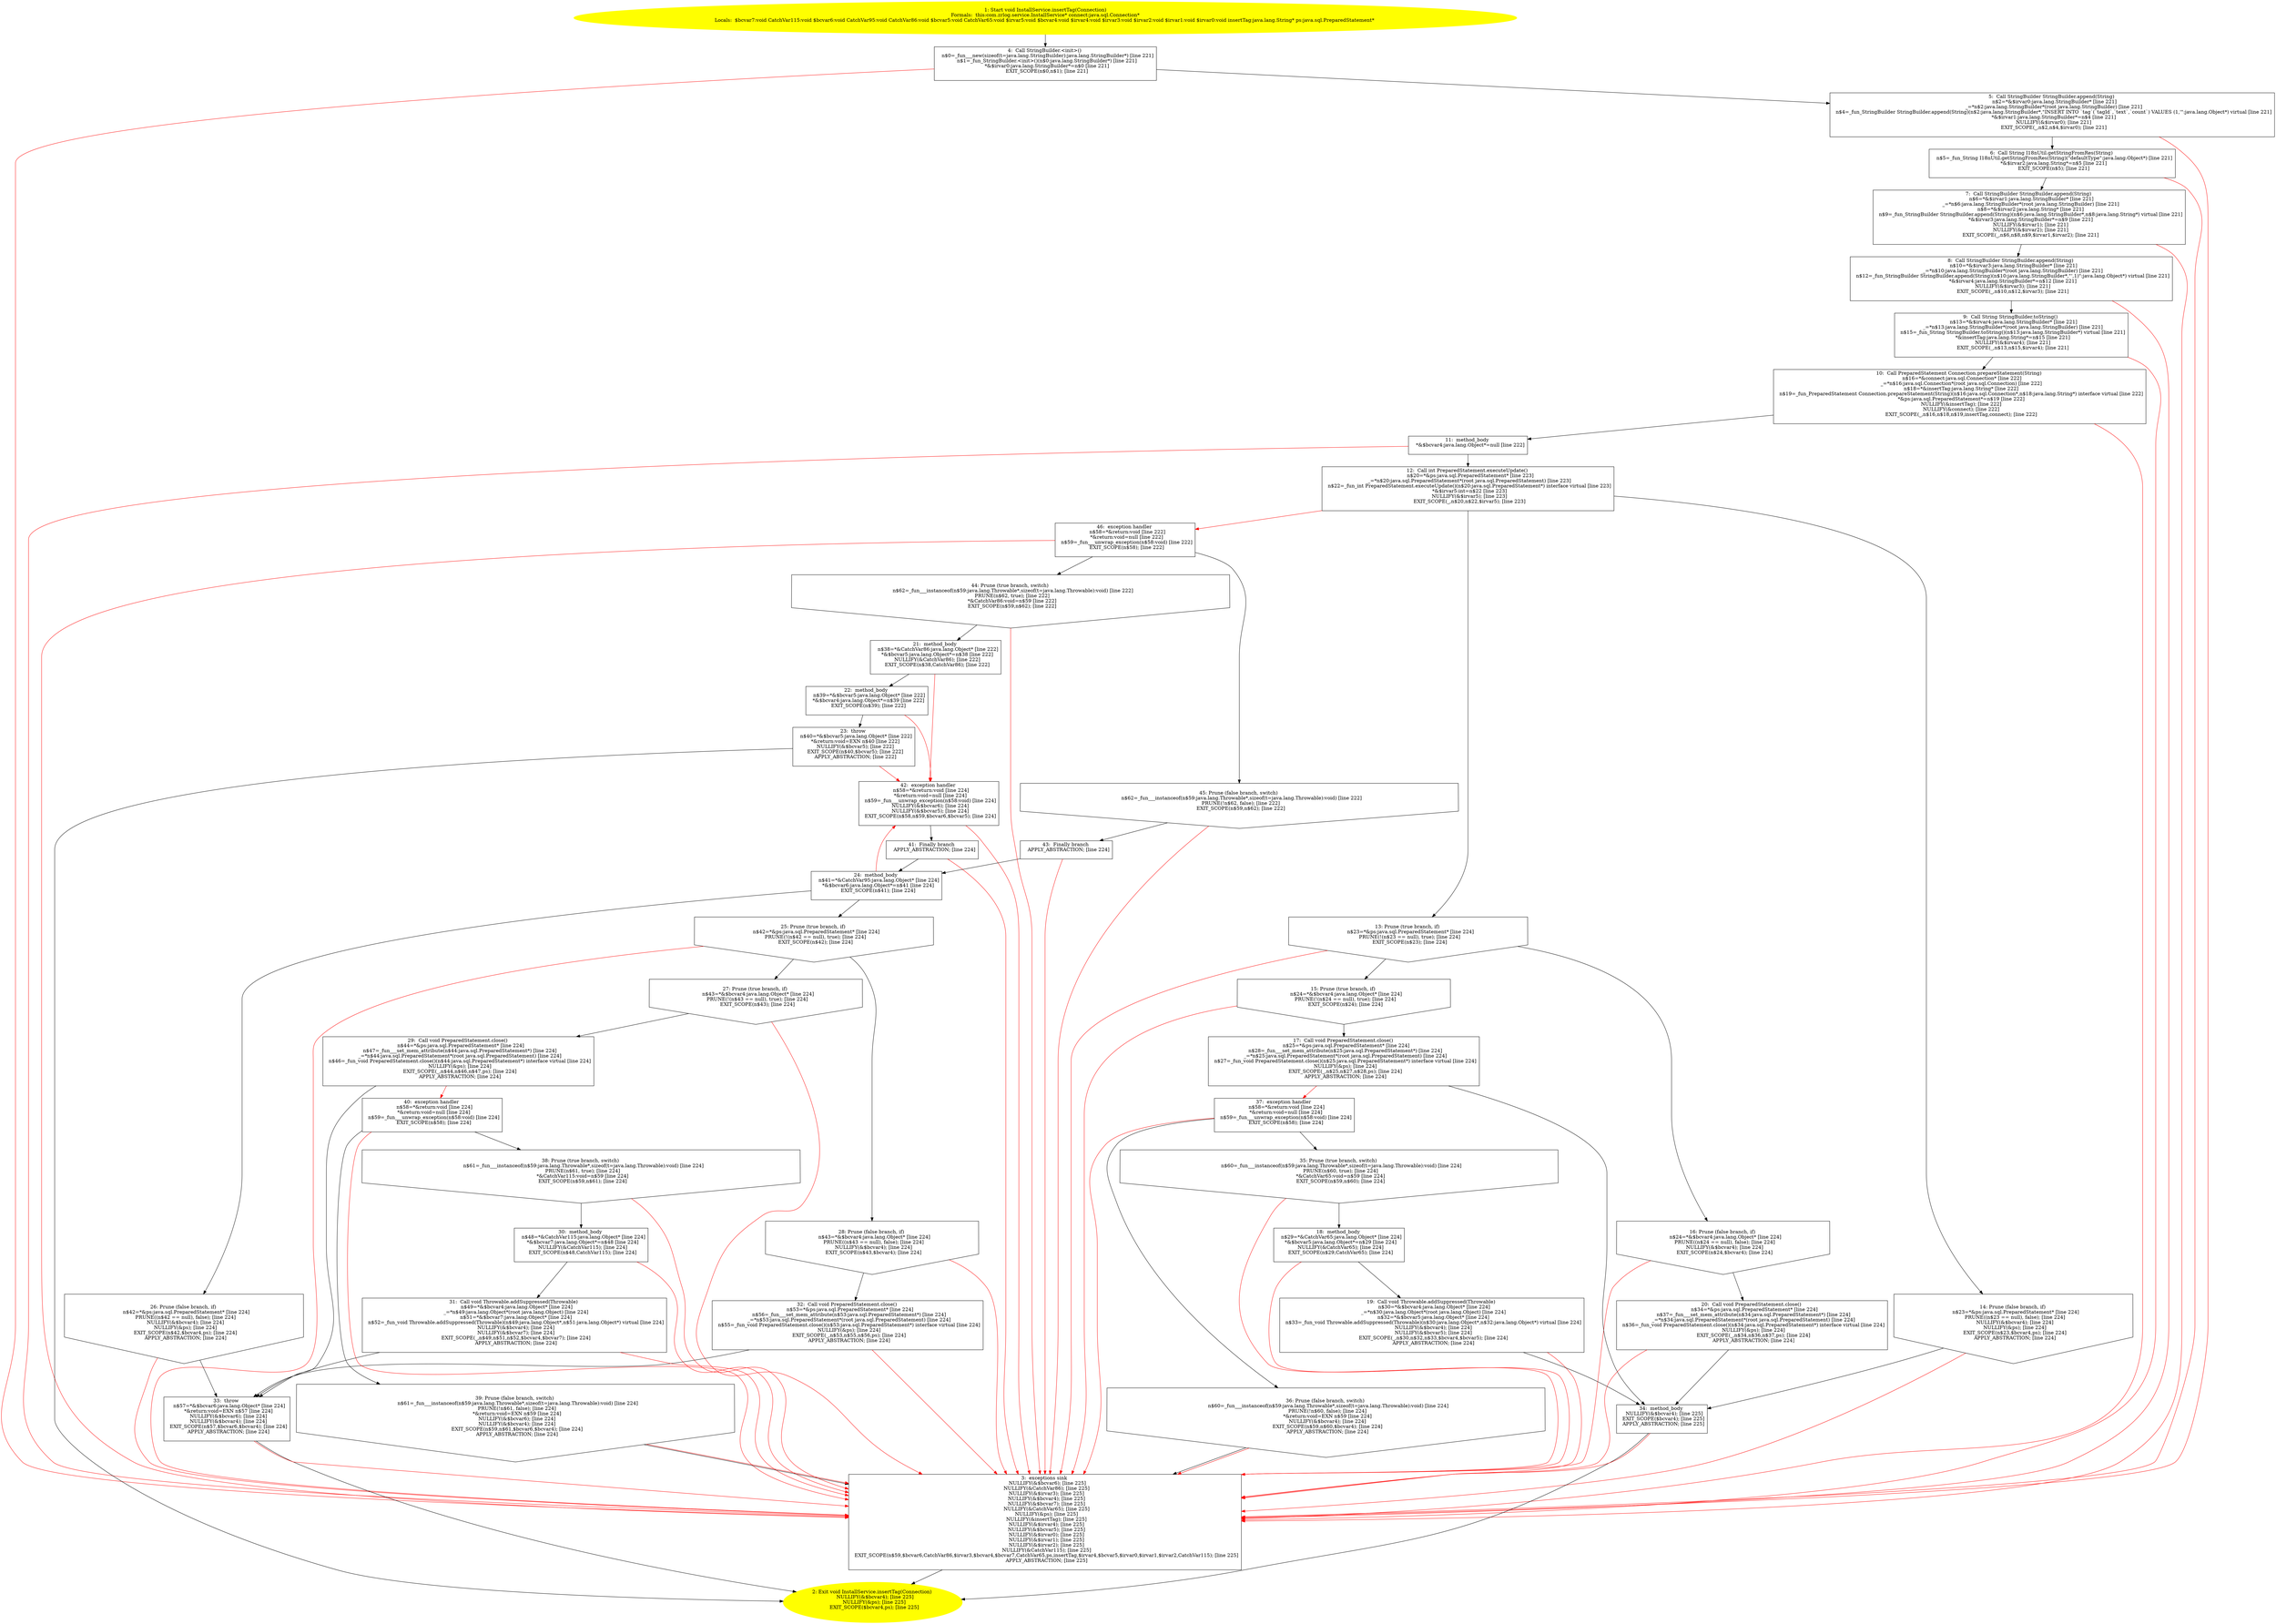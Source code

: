 /* @generated */
digraph cfg {
"com.zrlog.service.InstallService.insertTag(java.sql.Connection):void.0f5420c9739594a4ff2f103dec3d13c8_1" [label="1: Start void InstallService.insertTag(Connection)\nFormals:  this:com.zrlog.service.InstallService* connect:java.sql.Connection*\nLocals:  $bcvar7:void CatchVar115:void $bcvar6:void CatchVar95:void CatchVar86:void $bcvar5:void CatchVar65:void $irvar5:void $bcvar4:void $irvar4:void $irvar3:void $irvar2:void $irvar1:void $irvar0:void insertTag:java.lang.String* ps:java.sql.PreparedStatement* \n  " color=yellow style=filled]
	

	 "com.zrlog.service.InstallService.insertTag(java.sql.Connection):void.0f5420c9739594a4ff2f103dec3d13c8_1" -> "com.zrlog.service.InstallService.insertTag(java.sql.Connection):void.0f5420c9739594a4ff2f103dec3d13c8_4" ;
"com.zrlog.service.InstallService.insertTag(java.sql.Connection):void.0f5420c9739594a4ff2f103dec3d13c8_2" [label="2: Exit void InstallService.insertTag(Connection) \n   NULLIFY(&$bcvar4); [line 225]\n  NULLIFY(&ps); [line 225]\n  EXIT_SCOPE($bcvar4,ps); [line 225]\n " color=yellow style=filled]
	

"com.zrlog.service.InstallService.insertTag(java.sql.Connection):void.0f5420c9739594a4ff2f103dec3d13c8_3" [label="3:  exceptions sink \n   NULLIFY(&$bcvar6); [line 225]\n  NULLIFY(&CatchVar86); [line 225]\n  NULLIFY(&$irvar3); [line 225]\n  NULLIFY(&$bcvar4); [line 225]\n  NULLIFY(&$bcvar7); [line 225]\n  NULLIFY(&CatchVar65); [line 225]\n  NULLIFY(&ps); [line 225]\n  NULLIFY(&insertTag); [line 225]\n  NULLIFY(&$irvar4); [line 225]\n  NULLIFY(&$bcvar5); [line 225]\n  NULLIFY(&$irvar0); [line 225]\n  NULLIFY(&$irvar1); [line 225]\n  NULLIFY(&$irvar2); [line 225]\n  NULLIFY(&CatchVar115); [line 225]\n  EXIT_SCOPE(n$59,$bcvar6,CatchVar86,$irvar3,$bcvar4,$bcvar7,CatchVar65,ps,insertTag,$irvar4,$bcvar5,$irvar0,$irvar1,$irvar2,CatchVar115); [line 225]\n  APPLY_ABSTRACTION; [line 225]\n " shape="box"]
	

	 "com.zrlog.service.InstallService.insertTag(java.sql.Connection):void.0f5420c9739594a4ff2f103dec3d13c8_3" -> "com.zrlog.service.InstallService.insertTag(java.sql.Connection):void.0f5420c9739594a4ff2f103dec3d13c8_2" ;
"com.zrlog.service.InstallService.insertTag(java.sql.Connection):void.0f5420c9739594a4ff2f103dec3d13c8_4" [label="4:  Call StringBuilder.<init>() \n   n$0=_fun___new(sizeof(t=java.lang.StringBuilder):java.lang.StringBuilder*) [line 221]\n  n$1=_fun_StringBuilder.<init>()(n$0:java.lang.StringBuilder*) [line 221]\n  *&$irvar0:java.lang.StringBuilder*=n$0 [line 221]\n  EXIT_SCOPE(n$0,n$1); [line 221]\n " shape="box"]
	

	 "com.zrlog.service.InstallService.insertTag(java.sql.Connection):void.0f5420c9739594a4ff2f103dec3d13c8_4" -> "com.zrlog.service.InstallService.insertTag(java.sql.Connection):void.0f5420c9739594a4ff2f103dec3d13c8_5" ;
	 "com.zrlog.service.InstallService.insertTag(java.sql.Connection):void.0f5420c9739594a4ff2f103dec3d13c8_4" -> "com.zrlog.service.InstallService.insertTag(java.sql.Connection):void.0f5420c9739594a4ff2f103dec3d13c8_3" [color="red" ];
"com.zrlog.service.InstallService.insertTag(java.sql.Connection):void.0f5420c9739594a4ff2f103dec3d13c8_5" [label="5:  Call StringBuilder StringBuilder.append(String) \n   n$2=*&$irvar0:java.lang.StringBuilder* [line 221]\n  _=*n$2:java.lang.StringBuilder*(root java.lang.StringBuilder) [line 221]\n  n$4=_fun_StringBuilder StringBuilder.append(String)(n$2:java.lang.StringBuilder*,\"INSERT INTO `tag`(`tagId`,`text`,`count`) VALUES (1,'\":java.lang.Object*) virtual [line 221]\n  *&$irvar1:java.lang.StringBuilder*=n$4 [line 221]\n  NULLIFY(&$irvar0); [line 221]\n  EXIT_SCOPE(_,n$2,n$4,$irvar0); [line 221]\n " shape="box"]
	

	 "com.zrlog.service.InstallService.insertTag(java.sql.Connection):void.0f5420c9739594a4ff2f103dec3d13c8_5" -> "com.zrlog.service.InstallService.insertTag(java.sql.Connection):void.0f5420c9739594a4ff2f103dec3d13c8_6" ;
	 "com.zrlog.service.InstallService.insertTag(java.sql.Connection):void.0f5420c9739594a4ff2f103dec3d13c8_5" -> "com.zrlog.service.InstallService.insertTag(java.sql.Connection):void.0f5420c9739594a4ff2f103dec3d13c8_3" [color="red" ];
"com.zrlog.service.InstallService.insertTag(java.sql.Connection):void.0f5420c9739594a4ff2f103dec3d13c8_6" [label="6:  Call String I18nUtil.getStringFromRes(String) \n   n$5=_fun_String I18nUtil.getStringFromRes(String)(\"defaultType\":java.lang.Object*) [line 221]\n  *&$irvar2:java.lang.String*=n$5 [line 221]\n  EXIT_SCOPE(n$5); [line 221]\n " shape="box"]
	

	 "com.zrlog.service.InstallService.insertTag(java.sql.Connection):void.0f5420c9739594a4ff2f103dec3d13c8_6" -> "com.zrlog.service.InstallService.insertTag(java.sql.Connection):void.0f5420c9739594a4ff2f103dec3d13c8_7" ;
	 "com.zrlog.service.InstallService.insertTag(java.sql.Connection):void.0f5420c9739594a4ff2f103dec3d13c8_6" -> "com.zrlog.service.InstallService.insertTag(java.sql.Connection):void.0f5420c9739594a4ff2f103dec3d13c8_3" [color="red" ];
"com.zrlog.service.InstallService.insertTag(java.sql.Connection):void.0f5420c9739594a4ff2f103dec3d13c8_7" [label="7:  Call StringBuilder StringBuilder.append(String) \n   n$6=*&$irvar1:java.lang.StringBuilder* [line 221]\n  _=*n$6:java.lang.StringBuilder*(root java.lang.StringBuilder) [line 221]\n  n$8=*&$irvar2:java.lang.String* [line 221]\n  n$9=_fun_StringBuilder StringBuilder.append(String)(n$6:java.lang.StringBuilder*,n$8:java.lang.String*) virtual [line 221]\n  *&$irvar3:java.lang.StringBuilder*=n$9 [line 221]\n  NULLIFY(&$irvar1); [line 221]\n  NULLIFY(&$irvar2); [line 221]\n  EXIT_SCOPE(_,n$6,n$8,n$9,$irvar1,$irvar2); [line 221]\n " shape="box"]
	

	 "com.zrlog.service.InstallService.insertTag(java.sql.Connection):void.0f5420c9739594a4ff2f103dec3d13c8_7" -> "com.zrlog.service.InstallService.insertTag(java.sql.Connection):void.0f5420c9739594a4ff2f103dec3d13c8_8" ;
	 "com.zrlog.service.InstallService.insertTag(java.sql.Connection):void.0f5420c9739594a4ff2f103dec3d13c8_7" -> "com.zrlog.service.InstallService.insertTag(java.sql.Connection):void.0f5420c9739594a4ff2f103dec3d13c8_3" [color="red" ];
"com.zrlog.service.InstallService.insertTag(java.sql.Connection):void.0f5420c9739594a4ff2f103dec3d13c8_8" [label="8:  Call StringBuilder StringBuilder.append(String) \n   n$10=*&$irvar3:java.lang.StringBuilder* [line 221]\n  _=*n$10:java.lang.StringBuilder*(root java.lang.StringBuilder) [line 221]\n  n$12=_fun_StringBuilder StringBuilder.append(String)(n$10:java.lang.StringBuilder*,\"',1)\":java.lang.Object*) virtual [line 221]\n  *&$irvar4:java.lang.StringBuilder*=n$12 [line 221]\n  NULLIFY(&$irvar3); [line 221]\n  EXIT_SCOPE(_,n$10,n$12,$irvar3); [line 221]\n " shape="box"]
	

	 "com.zrlog.service.InstallService.insertTag(java.sql.Connection):void.0f5420c9739594a4ff2f103dec3d13c8_8" -> "com.zrlog.service.InstallService.insertTag(java.sql.Connection):void.0f5420c9739594a4ff2f103dec3d13c8_9" ;
	 "com.zrlog.service.InstallService.insertTag(java.sql.Connection):void.0f5420c9739594a4ff2f103dec3d13c8_8" -> "com.zrlog.service.InstallService.insertTag(java.sql.Connection):void.0f5420c9739594a4ff2f103dec3d13c8_3" [color="red" ];
"com.zrlog.service.InstallService.insertTag(java.sql.Connection):void.0f5420c9739594a4ff2f103dec3d13c8_9" [label="9:  Call String StringBuilder.toString() \n   n$13=*&$irvar4:java.lang.StringBuilder* [line 221]\n  _=*n$13:java.lang.StringBuilder*(root java.lang.StringBuilder) [line 221]\n  n$15=_fun_String StringBuilder.toString()(n$13:java.lang.StringBuilder*) virtual [line 221]\n  *&insertTag:java.lang.String*=n$15 [line 221]\n  NULLIFY(&$irvar4); [line 221]\n  EXIT_SCOPE(_,n$13,n$15,$irvar4); [line 221]\n " shape="box"]
	

	 "com.zrlog.service.InstallService.insertTag(java.sql.Connection):void.0f5420c9739594a4ff2f103dec3d13c8_9" -> "com.zrlog.service.InstallService.insertTag(java.sql.Connection):void.0f5420c9739594a4ff2f103dec3d13c8_10" ;
	 "com.zrlog.service.InstallService.insertTag(java.sql.Connection):void.0f5420c9739594a4ff2f103dec3d13c8_9" -> "com.zrlog.service.InstallService.insertTag(java.sql.Connection):void.0f5420c9739594a4ff2f103dec3d13c8_3" [color="red" ];
"com.zrlog.service.InstallService.insertTag(java.sql.Connection):void.0f5420c9739594a4ff2f103dec3d13c8_10" [label="10:  Call PreparedStatement Connection.prepareStatement(String) \n   n$16=*&connect:java.sql.Connection* [line 222]\n  _=*n$16:java.sql.Connection*(root java.sql.Connection) [line 222]\n  n$18=*&insertTag:java.lang.String* [line 222]\n  n$19=_fun_PreparedStatement Connection.prepareStatement(String)(n$16:java.sql.Connection*,n$18:java.lang.String*) interface virtual [line 222]\n  *&ps:java.sql.PreparedStatement*=n$19 [line 222]\n  NULLIFY(&insertTag); [line 222]\n  NULLIFY(&connect); [line 222]\n  EXIT_SCOPE(_,n$16,n$18,n$19,insertTag,connect); [line 222]\n " shape="box"]
	

	 "com.zrlog.service.InstallService.insertTag(java.sql.Connection):void.0f5420c9739594a4ff2f103dec3d13c8_10" -> "com.zrlog.service.InstallService.insertTag(java.sql.Connection):void.0f5420c9739594a4ff2f103dec3d13c8_11" ;
	 "com.zrlog.service.InstallService.insertTag(java.sql.Connection):void.0f5420c9739594a4ff2f103dec3d13c8_10" -> "com.zrlog.service.InstallService.insertTag(java.sql.Connection):void.0f5420c9739594a4ff2f103dec3d13c8_3" [color="red" ];
"com.zrlog.service.InstallService.insertTag(java.sql.Connection):void.0f5420c9739594a4ff2f103dec3d13c8_11" [label="11:  method_body \n   *&$bcvar4:java.lang.Object*=null [line 222]\n " shape="box"]
	

	 "com.zrlog.service.InstallService.insertTag(java.sql.Connection):void.0f5420c9739594a4ff2f103dec3d13c8_11" -> "com.zrlog.service.InstallService.insertTag(java.sql.Connection):void.0f5420c9739594a4ff2f103dec3d13c8_12" ;
	 "com.zrlog.service.InstallService.insertTag(java.sql.Connection):void.0f5420c9739594a4ff2f103dec3d13c8_11" -> "com.zrlog.service.InstallService.insertTag(java.sql.Connection):void.0f5420c9739594a4ff2f103dec3d13c8_3" [color="red" ];
"com.zrlog.service.InstallService.insertTag(java.sql.Connection):void.0f5420c9739594a4ff2f103dec3d13c8_12" [label="12:  Call int PreparedStatement.executeUpdate() \n   n$20=*&ps:java.sql.PreparedStatement* [line 223]\n  _=*n$20:java.sql.PreparedStatement*(root java.sql.PreparedStatement) [line 223]\n  n$22=_fun_int PreparedStatement.executeUpdate()(n$20:java.sql.PreparedStatement*) interface virtual [line 223]\n  *&$irvar5:int=n$22 [line 223]\n  NULLIFY(&$irvar5); [line 223]\n  EXIT_SCOPE(_,n$20,n$22,$irvar5); [line 223]\n " shape="box"]
	

	 "com.zrlog.service.InstallService.insertTag(java.sql.Connection):void.0f5420c9739594a4ff2f103dec3d13c8_12" -> "com.zrlog.service.InstallService.insertTag(java.sql.Connection):void.0f5420c9739594a4ff2f103dec3d13c8_13" ;
	 "com.zrlog.service.InstallService.insertTag(java.sql.Connection):void.0f5420c9739594a4ff2f103dec3d13c8_12" -> "com.zrlog.service.InstallService.insertTag(java.sql.Connection):void.0f5420c9739594a4ff2f103dec3d13c8_14" ;
	 "com.zrlog.service.InstallService.insertTag(java.sql.Connection):void.0f5420c9739594a4ff2f103dec3d13c8_12" -> "com.zrlog.service.InstallService.insertTag(java.sql.Connection):void.0f5420c9739594a4ff2f103dec3d13c8_46" [color="red" ];
"com.zrlog.service.InstallService.insertTag(java.sql.Connection):void.0f5420c9739594a4ff2f103dec3d13c8_13" [label="13: Prune (true branch, if) \n   n$23=*&ps:java.sql.PreparedStatement* [line 224]\n  PRUNE(!(n$23 == null), true); [line 224]\n  EXIT_SCOPE(n$23); [line 224]\n " shape="invhouse"]
	

	 "com.zrlog.service.InstallService.insertTag(java.sql.Connection):void.0f5420c9739594a4ff2f103dec3d13c8_13" -> "com.zrlog.service.InstallService.insertTag(java.sql.Connection):void.0f5420c9739594a4ff2f103dec3d13c8_15" ;
	 "com.zrlog.service.InstallService.insertTag(java.sql.Connection):void.0f5420c9739594a4ff2f103dec3d13c8_13" -> "com.zrlog.service.InstallService.insertTag(java.sql.Connection):void.0f5420c9739594a4ff2f103dec3d13c8_16" ;
	 "com.zrlog.service.InstallService.insertTag(java.sql.Connection):void.0f5420c9739594a4ff2f103dec3d13c8_13" -> "com.zrlog.service.InstallService.insertTag(java.sql.Connection):void.0f5420c9739594a4ff2f103dec3d13c8_3" [color="red" ];
"com.zrlog.service.InstallService.insertTag(java.sql.Connection):void.0f5420c9739594a4ff2f103dec3d13c8_14" [label="14: Prune (false branch, if) \n   n$23=*&ps:java.sql.PreparedStatement* [line 224]\n  PRUNE((n$23 == null), false); [line 224]\n  NULLIFY(&$bcvar4); [line 224]\n  NULLIFY(&ps); [line 224]\n  EXIT_SCOPE(n$23,$bcvar4,ps); [line 224]\n  APPLY_ABSTRACTION; [line 224]\n " shape="invhouse"]
	

	 "com.zrlog.service.InstallService.insertTag(java.sql.Connection):void.0f5420c9739594a4ff2f103dec3d13c8_14" -> "com.zrlog.service.InstallService.insertTag(java.sql.Connection):void.0f5420c9739594a4ff2f103dec3d13c8_34" ;
	 "com.zrlog.service.InstallService.insertTag(java.sql.Connection):void.0f5420c9739594a4ff2f103dec3d13c8_14" -> "com.zrlog.service.InstallService.insertTag(java.sql.Connection):void.0f5420c9739594a4ff2f103dec3d13c8_3" [color="red" ];
"com.zrlog.service.InstallService.insertTag(java.sql.Connection):void.0f5420c9739594a4ff2f103dec3d13c8_15" [label="15: Prune (true branch, if) \n   n$24=*&$bcvar4:java.lang.Object* [line 224]\n  PRUNE(!(n$24 == null), true); [line 224]\n  EXIT_SCOPE(n$24); [line 224]\n " shape="invhouse"]
	

	 "com.zrlog.service.InstallService.insertTag(java.sql.Connection):void.0f5420c9739594a4ff2f103dec3d13c8_15" -> "com.zrlog.service.InstallService.insertTag(java.sql.Connection):void.0f5420c9739594a4ff2f103dec3d13c8_17" ;
	 "com.zrlog.service.InstallService.insertTag(java.sql.Connection):void.0f5420c9739594a4ff2f103dec3d13c8_15" -> "com.zrlog.service.InstallService.insertTag(java.sql.Connection):void.0f5420c9739594a4ff2f103dec3d13c8_3" [color="red" ];
"com.zrlog.service.InstallService.insertTag(java.sql.Connection):void.0f5420c9739594a4ff2f103dec3d13c8_16" [label="16: Prune (false branch, if) \n   n$24=*&$bcvar4:java.lang.Object* [line 224]\n  PRUNE((n$24 == null), false); [line 224]\n  NULLIFY(&$bcvar4); [line 224]\n  EXIT_SCOPE(n$24,$bcvar4); [line 224]\n " shape="invhouse"]
	

	 "com.zrlog.service.InstallService.insertTag(java.sql.Connection):void.0f5420c9739594a4ff2f103dec3d13c8_16" -> "com.zrlog.service.InstallService.insertTag(java.sql.Connection):void.0f5420c9739594a4ff2f103dec3d13c8_20" ;
	 "com.zrlog.service.InstallService.insertTag(java.sql.Connection):void.0f5420c9739594a4ff2f103dec3d13c8_16" -> "com.zrlog.service.InstallService.insertTag(java.sql.Connection):void.0f5420c9739594a4ff2f103dec3d13c8_3" [color="red" ];
"com.zrlog.service.InstallService.insertTag(java.sql.Connection):void.0f5420c9739594a4ff2f103dec3d13c8_17" [label="17:  Call void PreparedStatement.close() \n   n$25=*&ps:java.sql.PreparedStatement* [line 224]\n  n$28=_fun___set_mem_attribute(n$25:java.sql.PreparedStatement*) [line 224]\n  _=*n$25:java.sql.PreparedStatement*(root java.sql.PreparedStatement) [line 224]\n  n$27=_fun_void PreparedStatement.close()(n$25:java.sql.PreparedStatement*) interface virtual [line 224]\n  NULLIFY(&ps); [line 224]\n  EXIT_SCOPE(_,n$25,n$27,n$28,ps); [line 224]\n  APPLY_ABSTRACTION; [line 224]\n " shape="box"]
	

	 "com.zrlog.service.InstallService.insertTag(java.sql.Connection):void.0f5420c9739594a4ff2f103dec3d13c8_17" -> "com.zrlog.service.InstallService.insertTag(java.sql.Connection):void.0f5420c9739594a4ff2f103dec3d13c8_34" ;
	 "com.zrlog.service.InstallService.insertTag(java.sql.Connection):void.0f5420c9739594a4ff2f103dec3d13c8_17" -> "com.zrlog.service.InstallService.insertTag(java.sql.Connection):void.0f5420c9739594a4ff2f103dec3d13c8_37" [color="red" ];
"com.zrlog.service.InstallService.insertTag(java.sql.Connection):void.0f5420c9739594a4ff2f103dec3d13c8_18" [label="18:  method_body \n   n$29=*&CatchVar65:java.lang.Object* [line 224]\n  *&$bcvar5:java.lang.Object*=n$29 [line 224]\n  NULLIFY(&CatchVar65); [line 224]\n  EXIT_SCOPE(n$29,CatchVar65); [line 224]\n " shape="box"]
	

	 "com.zrlog.service.InstallService.insertTag(java.sql.Connection):void.0f5420c9739594a4ff2f103dec3d13c8_18" -> "com.zrlog.service.InstallService.insertTag(java.sql.Connection):void.0f5420c9739594a4ff2f103dec3d13c8_19" ;
	 "com.zrlog.service.InstallService.insertTag(java.sql.Connection):void.0f5420c9739594a4ff2f103dec3d13c8_18" -> "com.zrlog.service.InstallService.insertTag(java.sql.Connection):void.0f5420c9739594a4ff2f103dec3d13c8_3" [color="red" ];
"com.zrlog.service.InstallService.insertTag(java.sql.Connection):void.0f5420c9739594a4ff2f103dec3d13c8_19" [label="19:  Call void Throwable.addSuppressed(Throwable) \n   n$30=*&$bcvar4:java.lang.Object* [line 224]\n  _=*n$30:java.lang.Object*(root java.lang.Object) [line 224]\n  n$32=*&$bcvar5:java.lang.Object* [line 224]\n  n$33=_fun_void Throwable.addSuppressed(Throwable)(n$30:java.lang.Object*,n$32:java.lang.Object*) virtual [line 224]\n  NULLIFY(&$bcvar4); [line 224]\n  NULLIFY(&$bcvar5); [line 224]\n  EXIT_SCOPE(_,n$30,n$32,n$33,$bcvar4,$bcvar5); [line 224]\n  APPLY_ABSTRACTION; [line 224]\n " shape="box"]
	

	 "com.zrlog.service.InstallService.insertTag(java.sql.Connection):void.0f5420c9739594a4ff2f103dec3d13c8_19" -> "com.zrlog.service.InstallService.insertTag(java.sql.Connection):void.0f5420c9739594a4ff2f103dec3d13c8_34" ;
	 "com.zrlog.service.InstallService.insertTag(java.sql.Connection):void.0f5420c9739594a4ff2f103dec3d13c8_19" -> "com.zrlog.service.InstallService.insertTag(java.sql.Connection):void.0f5420c9739594a4ff2f103dec3d13c8_3" [color="red" ];
"com.zrlog.service.InstallService.insertTag(java.sql.Connection):void.0f5420c9739594a4ff2f103dec3d13c8_20" [label="20:  Call void PreparedStatement.close() \n   n$34=*&ps:java.sql.PreparedStatement* [line 224]\n  n$37=_fun___set_mem_attribute(n$34:java.sql.PreparedStatement*) [line 224]\n  _=*n$34:java.sql.PreparedStatement*(root java.sql.PreparedStatement) [line 224]\n  n$36=_fun_void PreparedStatement.close()(n$34:java.sql.PreparedStatement*) interface virtual [line 224]\n  NULLIFY(&ps); [line 224]\n  EXIT_SCOPE(_,n$34,n$36,n$37,ps); [line 224]\n  APPLY_ABSTRACTION; [line 224]\n " shape="box"]
	

	 "com.zrlog.service.InstallService.insertTag(java.sql.Connection):void.0f5420c9739594a4ff2f103dec3d13c8_20" -> "com.zrlog.service.InstallService.insertTag(java.sql.Connection):void.0f5420c9739594a4ff2f103dec3d13c8_34" ;
	 "com.zrlog.service.InstallService.insertTag(java.sql.Connection):void.0f5420c9739594a4ff2f103dec3d13c8_20" -> "com.zrlog.service.InstallService.insertTag(java.sql.Connection):void.0f5420c9739594a4ff2f103dec3d13c8_3" [color="red" ];
"com.zrlog.service.InstallService.insertTag(java.sql.Connection):void.0f5420c9739594a4ff2f103dec3d13c8_21" [label="21:  method_body \n   n$38=*&CatchVar86:java.lang.Object* [line 222]\n  *&$bcvar5:java.lang.Object*=n$38 [line 222]\n  NULLIFY(&CatchVar86); [line 222]\n  EXIT_SCOPE(n$38,CatchVar86); [line 222]\n " shape="box"]
	

	 "com.zrlog.service.InstallService.insertTag(java.sql.Connection):void.0f5420c9739594a4ff2f103dec3d13c8_21" -> "com.zrlog.service.InstallService.insertTag(java.sql.Connection):void.0f5420c9739594a4ff2f103dec3d13c8_22" ;
	 "com.zrlog.service.InstallService.insertTag(java.sql.Connection):void.0f5420c9739594a4ff2f103dec3d13c8_21" -> "com.zrlog.service.InstallService.insertTag(java.sql.Connection):void.0f5420c9739594a4ff2f103dec3d13c8_42" [color="red" ];
"com.zrlog.service.InstallService.insertTag(java.sql.Connection):void.0f5420c9739594a4ff2f103dec3d13c8_22" [label="22:  method_body \n   n$39=*&$bcvar5:java.lang.Object* [line 222]\n  *&$bcvar4:java.lang.Object*=n$39 [line 222]\n  EXIT_SCOPE(n$39); [line 222]\n " shape="box"]
	

	 "com.zrlog.service.InstallService.insertTag(java.sql.Connection):void.0f5420c9739594a4ff2f103dec3d13c8_22" -> "com.zrlog.service.InstallService.insertTag(java.sql.Connection):void.0f5420c9739594a4ff2f103dec3d13c8_23" ;
	 "com.zrlog.service.InstallService.insertTag(java.sql.Connection):void.0f5420c9739594a4ff2f103dec3d13c8_22" -> "com.zrlog.service.InstallService.insertTag(java.sql.Connection):void.0f5420c9739594a4ff2f103dec3d13c8_42" [color="red" ];
"com.zrlog.service.InstallService.insertTag(java.sql.Connection):void.0f5420c9739594a4ff2f103dec3d13c8_23" [label="23:  throw \n   n$40=*&$bcvar5:java.lang.Object* [line 222]\n  *&return:void=EXN n$40 [line 222]\n  NULLIFY(&$bcvar5); [line 222]\n  EXIT_SCOPE(n$40,$bcvar5); [line 222]\n  APPLY_ABSTRACTION; [line 222]\n " shape="box"]
	

	 "com.zrlog.service.InstallService.insertTag(java.sql.Connection):void.0f5420c9739594a4ff2f103dec3d13c8_23" -> "com.zrlog.service.InstallService.insertTag(java.sql.Connection):void.0f5420c9739594a4ff2f103dec3d13c8_2" ;
	 "com.zrlog.service.InstallService.insertTag(java.sql.Connection):void.0f5420c9739594a4ff2f103dec3d13c8_23" -> "com.zrlog.service.InstallService.insertTag(java.sql.Connection):void.0f5420c9739594a4ff2f103dec3d13c8_42" [color="red" ];
"com.zrlog.service.InstallService.insertTag(java.sql.Connection):void.0f5420c9739594a4ff2f103dec3d13c8_24" [label="24:  method_body \n   n$41=*&CatchVar95:java.lang.Object* [line 224]\n  *&$bcvar6:java.lang.Object*=n$41 [line 224]\n  EXIT_SCOPE(n$41); [line 224]\n " shape="box"]
	

	 "com.zrlog.service.InstallService.insertTag(java.sql.Connection):void.0f5420c9739594a4ff2f103dec3d13c8_24" -> "com.zrlog.service.InstallService.insertTag(java.sql.Connection):void.0f5420c9739594a4ff2f103dec3d13c8_25" ;
	 "com.zrlog.service.InstallService.insertTag(java.sql.Connection):void.0f5420c9739594a4ff2f103dec3d13c8_24" -> "com.zrlog.service.InstallService.insertTag(java.sql.Connection):void.0f5420c9739594a4ff2f103dec3d13c8_26" ;
	 "com.zrlog.service.InstallService.insertTag(java.sql.Connection):void.0f5420c9739594a4ff2f103dec3d13c8_24" -> "com.zrlog.service.InstallService.insertTag(java.sql.Connection):void.0f5420c9739594a4ff2f103dec3d13c8_42" [color="red" ];
"com.zrlog.service.InstallService.insertTag(java.sql.Connection):void.0f5420c9739594a4ff2f103dec3d13c8_25" [label="25: Prune (true branch, if) \n   n$42=*&ps:java.sql.PreparedStatement* [line 224]\n  PRUNE(!(n$42 == null), true); [line 224]\n  EXIT_SCOPE(n$42); [line 224]\n " shape="invhouse"]
	

	 "com.zrlog.service.InstallService.insertTag(java.sql.Connection):void.0f5420c9739594a4ff2f103dec3d13c8_25" -> "com.zrlog.service.InstallService.insertTag(java.sql.Connection):void.0f5420c9739594a4ff2f103dec3d13c8_27" ;
	 "com.zrlog.service.InstallService.insertTag(java.sql.Connection):void.0f5420c9739594a4ff2f103dec3d13c8_25" -> "com.zrlog.service.InstallService.insertTag(java.sql.Connection):void.0f5420c9739594a4ff2f103dec3d13c8_28" ;
	 "com.zrlog.service.InstallService.insertTag(java.sql.Connection):void.0f5420c9739594a4ff2f103dec3d13c8_25" -> "com.zrlog.service.InstallService.insertTag(java.sql.Connection):void.0f5420c9739594a4ff2f103dec3d13c8_3" [color="red" ];
"com.zrlog.service.InstallService.insertTag(java.sql.Connection):void.0f5420c9739594a4ff2f103dec3d13c8_26" [label="26: Prune (false branch, if) \n   n$42=*&ps:java.sql.PreparedStatement* [line 224]\n  PRUNE((n$42 == null), false); [line 224]\n  NULLIFY(&$bcvar4); [line 224]\n  NULLIFY(&ps); [line 224]\n  EXIT_SCOPE(n$42,$bcvar4,ps); [line 224]\n  APPLY_ABSTRACTION; [line 224]\n " shape="invhouse"]
	

	 "com.zrlog.service.InstallService.insertTag(java.sql.Connection):void.0f5420c9739594a4ff2f103dec3d13c8_26" -> "com.zrlog.service.InstallService.insertTag(java.sql.Connection):void.0f5420c9739594a4ff2f103dec3d13c8_33" ;
	 "com.zrlog.service.InstallService.insertTag(java.sql.Connection):void.0f5420c9739594a4ff2f103dec3d13c8_26" -> "com.zrlog.service.InstallService.insertTag(java.sql.Connection):void.0f5420c9739594a4ff2f103dec3d13c8_3" [color="red" ];
"com.zrlog.service.InstallService.insertTag(java.sql.Connection):void.0f5420c9739594a4ff2f103dec3d13c8_27" [label="27: Prune (true branch, if) \n   n$43=*&$bcvar4:java.lang.Object* [line 224]\n  PRUNE(!(n$43 == null), true); [line 224]\n  EXIT_SCOPE(n$43); [line 224]\n " shape="invhouse"]
	

	 "com.zrlog.service.InstallService.insertTag(java.sql.Connection):void.0f5420c9739594a4ff2f103dec3d13c8_27" -> "com.zrlog.service.InstallService.insertTag(java.sql.Connection):void.0f5420c9739594a4ff2f103dec3d13c8_29" ;
	 "com.zrlog.service.InstallService.insertTag(java.sql.Connection):void.0f5420c9739594a4ff2f103dec3d13c8_27" -> "com.zrlog.service.InstallService.insertTag(java.sql.Connection):void.0f5420c9739594a4ff2f103dec3d13c8_3" [color="red" ];
"com.zrlog.service.InstallService.insertTag(java.sql.Connection):void.0f5420c9739594a4ff2f103dec3d13c8_28" [label="28: Prune (false branch, if) \n   n$43=*&$bcvar4:java.lang.Object* [line 224]\n  PRUNE((n$43 == null), false); [line 224]\n  NULLIFY(&$bcvar4); [line 224]\n  EXIT_SCOPE(n$43,$bcvar4); [line 224]\n " shape="invhouse"]
	

	 "com.zrlog.service.InstallService.insertTag(java.sql.Connection):void.0f5420c9739594a4ff2f103dec3d13c8_28" -> "com.zrlog.service.InstallService.insertTag(java.sql.Connection):void.0f5420c9739594a4ff2f103dec3d13c8_32" ;
	 "com.zrlog.service.InstallService.insertTag(java.sql.Connection):void.0f5420c9739594a4ff2f103dec3d13c8_28" -> "com.zrlog.service.InstallService.insertTag(java.sql.Connection):void.0f5420c9739594a4ff2f103dec3d13c8_3" [color="red" ];
"com.zrlog.service.InstallService.insertTag(java.sql.Connection):void.0f5420c9739594a4ff2f103dec3d13c8_29" [label="29:  Call void PreparedStatement.close() \n   n$44=*&ps:java.sql.PreparedStatement* [line 224]\n  n$47=_fun___set_mem_attribute(n$44:java.sql.PreparedStatement*) [line 224]\n  _=*n$44:java.sql.PreparedStatement*(root java.sql.PreparedStatement) [line 224]\n  n$46=_fun_void PreparedStatement.close()(n$44:java.sql.PreparedStatement*) interface virtual [line 224]\n  NULLIFY(&ps); [line 224]\n  EXIT_SCOPE(_,n$44,n$46,n$47,ps); [line 224]\n  APPLY_ABSTRACTION; [line 224]\n " shape="box"]
	

	 "com.zrlog.service.InstallService.insertTag(java.sql.Connection):void.0f5420c9739594a4ff2f103dec3d13c8_29" -> "com.zrlog.service.InstallService.insertTag(java.sql.Connection):void.0f5420c9739594a4ff2f103dec3d13c8_33" ;
	 "com.zrlog.service.InstallService.insertTag(java.sql.Connection):void.0f5420c9739594a4ff2f103dec3d13c8_29" -> "com.zrlog.service.InstallService.insertTag(java.sql.Connection):void.0f5420c9739594a4ff2f103dec3d13c8_40" [color="red" ];
"com.zrlog.service.InstallService.insertTag(java.sql.Connection):void.0f5420c9739594a4ff2f103dec3d13c8_30" [label="30:  method_body \n   n$48=*&CatchVar115:java.lang.Object* [line 224]\n  *&$bcvar7:java.lang.Object*=n$48 [line 224]\n  NULLIFY(&CatchVar115); [line 224]\n  EXIT_SCOPE(n$48,CatchVar115); [line 224]\n " shape="box"]
	

	 "com.zrlog.service.InstallService.insertTag(java.sql.Connection):void.0f5420c9739594a4ff2f103dec3d13c8_30" -> "com.zrlog.service.InstallService.insertTag(java.sql.Connection):void.0f5420c9739594a4ff2f103dec3d13c8_31" ;
	 "com.zrlog.service.InstallService.insertTag(java.sql.Connection):void.0f5420c9739594a4ff2f103dec3d13c8_30" -> "com.zrlog.service.InstallService.insertTag(java.sql.Connection):void.0f5420c9739594a4ff2f103dec3d13c8_3" [color="red" ];
"com.zrlog.service.InstallService.insertTag(java.sql.Connection):void.0f5420c9739594a4ff2f103dec3d13c8_31" [label="31:  Call void Throwable.addSuppressed(Throwable) \n   n$49=*&$bcvar4:java.lang.Object* [line 224]\n  _=*n$49:java.lang.Object*(root java.lang.Object) [line 224]\n  n$51=*&$bcvar7:java.lang.Object* [line 224]\n  n$52=_fun_void Throwable.addSuppressed(Throwable)(n$49:java.lang.Object*,n$51:java.lang.Object*) virtual [line 224]\n  NULLIFY(&$bcvar4); [line 224]\n  NULLIFY(&$bcvar7); [line 224]\n  EXIT_SCOPE(_,n$49,n$51,n$52,$bcvar4,$bcvar7); [line 224]\n  APPLY_ABSTRACTION; [line 224]\n " shape="box"]
	

	 "com.zrlog.service.InstallService.insertTag(java.sql.Connection):void.0f5420c9739594a4ff2f103dec3d13c8_31" -> "com.zrlog.service.InstallService.insertTag(java.sql.Connection):void.0f5420c9739594a4ff2f103dec3d13c8_33" ;
	 "com.zrlog.service.InstallService.insertTag(java.sql.Connection):void.0f5420c9739594a4ff2f103dec3d13c8_31" -> "com.zrlog.service.InstallService.insertTag(java.sql.Connection):void.0f5420c9739594a4ff2f103dec3d13c8_3" [color="red" ];
"com.zrlog.service.InstallService.insertTag(java.sql.Connection):void.0f5420c9739594a4ff2f103dec3d13c8_32" [label="32:  Call void PreparedStatement.close() \n   n$53=*&ps:java.sql.PreparedStatement* [line 224]\n  n$56=_fun___set_mem_attribute(n$53:java.sql.PreparedStatement*) [line 224]\n  _=*n$53:java.sql.PreparedStatement*(root java.sql.PreparedStatement) [line 224]\n  n$55=_fun_void PreparedStatement.close()(n$53:java.sql.PreparedStatement*) interface virtual [line 224]\n  NULLIFY(&ps); [line 224]\n  EXIT_SCOPE(_,n$53,n$55,n$56,ps); [line 224]\n  APPLY_ABSTRACTION; [line 224]\n " shape="box"]
	

	 "com.zrlog.service.InstallService.insertTag(java.sql.Connection):void.0f5420c9739594a4ff2f103dec3d13c8_32" -> "com.zrlog.service.InstallService.insertTag(java.sql.Connection):void.0f5420c9739594a4ff2f103dec3d13c8_33" ;
	 "com.zrlog.service.InstallService.insertTag(java.sql.Connection):void.0f5420c9739594a4ff2f103dec3d13c8_32" -> "com.zrlog.service.InstallService.insertTag(java.sql.Connection):void.0f5420c9739594a4ff2f103dec3d13c8_3" [color="red" ];
"com.zrlog.service.InstallService.insertTag(java.sql.Connection):void.0f5420c9739594a4ff2f103dec3d13c8_33" [label="33:  throw \n   n$57=*&$bcvar6:java.lang.Object* [line 224]\n  *&return:void=EXN n$57 [line 224]\n  NULLIFY(&$bcvar6); [line 224]\n  NULLIFY(&$bcvar4); [line 224]\n  EXIT_SCOPE(n$57,$bcvar6,$bcvar4); [line 224]\n  APPLY_ABSTRACTION; [line 224]\n " shape="box"]
	

	 "com.zrlog.service.InstallService.insertTag(java.sql.Connection):void.0f5420c9739594a4ff2f103dec3d13c8_33" -> "com.zrlog.service.InstallService.insertTag(java.sql.Connection):void.0f5420c9739594a4ff2f103dec3d13c8_2" ;
	 "com.zrlog.service.InstallService.insertTag(java.sql.Connection):void.0f5420c9739594a4ff2f103dec3d13c8_33" -> "com.zrlog.service.InstallService.insertTag(java.sql.Connection):void.0f5420c9739594a4ff2f103dec3d13c8_3" [color="red" ];
"com.zrlog.service.InstallService.insertTag(java.sql.Connection):void.0f5420c9739594a4ff2f103dec3d13c8_34" [label="34:  method_body \n   NULLIFY(&$bcvar4); [line 225]\n  EXIT_SCOPE($bcvar4); [line 225]\n  APPLY_ABSTRACTION; [line 225]\n " shape="box"]
	

	 "com.zrlog.service.InstallService.insertTag(java.sql.Connection):void.0f5420c9739594a4ff2f103dec3d13c8_34" -> "com.zrlog.service.InstallService.insertTag(java.sql.Connection):void.0f5420c9739594a4ff2f103dec3d13c8_2" ;
	 "com.zrlog.service.InstallService.insertTag(java.sql.Connection):void.0f5420c9739594a4ff2f103dec3d13c8_34" -> "com.zrlog.service.InstallService.insertTag(java.sql.Connection):void.0f5420c9739594a4ff2f103dec3d13c8_3" [color="red" ];
"com.zrlog.service.InstallService.insertTag(java.sql.Connection):void.0f5420c9739594a4ff2f103dec3d13c8_35" [label="35: Prune (true branch, switch) \n   n$60=_fun___instanceof(n$59:java.lang.Throwable*,sizeof(t=java.lang.Throwable):void) [line 224]\n  PRUNE(n$60, true); [line 224]\n  *&CatchVar65:void=n$59 [line 224]\n  EXIT_SCOPE(n$59,n$60); [line 224]\n " shape="invhouse"]
	

	 "com.zrlog.service.InstallService.insertTag(java.sql.Connection):void.0f5420c9739594a4ff2f103dec3d13c8_35" -> "com.zrlog.service.InstallService.insertTag(java.sql.Connection):void.0f5420c9739594a4ff2f103dec3d13c8_18" ;
	 "com.zrlog.service.InstallService.insertTag(java.sql.Connection):void.0f5420c9739594a4ff2f103dec3d13c8_35" -> "com.zrlog.service.InstallService.insertTag(java.sql.Connection):void.0f5420c9739594a4ff2f103dec3d13c8_3" [color="red" ];
"com.zrlog.service.InstallService.insertTag(java.sql.Connection):void.0f5420c9739594a4ff2f103dec3d13c8_36" [label="36: Prune (false branch, switch) \n   n$60=_fun___instanceof(n$59:java.lang.Throwable*,sizeof(t=java.lang.Throwable):void) [line 224]\n  PRUNE(!n$60, false); [line 224]\n  *&return:void=EXN n$59 [line 224]\n  NULLIFY(&$bcvar4); [line 224]\n  EXIT_SCOPE(n$59,n$60,$bcvar4); [line 224]\n  APPLY_ABSTRACTION; [line 224]\n " shape="invhouse"]
	

	 "com.zrlog.service.InstallService.insertTag(java.sql.Connection):void.0f5420c9739594a4ff2f103dec3d13c8_36" -> "com.zrlog.service.InstallService.insertTag(java.sql.Connection):void.0f5420c9739594a4ff2f103dec3d13c8_3" ;
	 "com.zrlog.service.InstallService.insertTag(java.sql.Connection):void.0f5420c9739594a4ff2f103dec3d13c8_36" -> "com.zrlog.service.InstallService.insertTag(java.sql.Connection):void.0f5420c9739594a4ff2f103dec3d13c8_3" [color="red" ];
"com.zrlog.service.InstallService.insertTag(java.sql.Connection):void.0f5420c9739594a4ff2f103dec3d13c8_37" [label="37:  exception handler \n   n$58=*&return:void [line 224]\n  *&return:void=null [line 224]\n  n$59=_fun___unwrap_exception(n$58:void) [line 224]\n  EXIT_SCOPE(n$58); [line 224]\n " shape="box"]
	

	 "com.zrlog.service.InstallService.insertTag(java.sql.Connection):void.0f5420c9739594a4ff2f103dec3d13c8_37" -> "com.zrlog.service.InstallService.insertTag(java.sql.Connection):void.0f5420c9739594a4ff2f103dec3d13c8_35" ;
	 "com.zrlog.service.InstallService.insertTag(java.sql.Connection):void.0f5420c9739594a4ff2f103dec3d13c8_37" -> "com.zrlog.service.InstallService.insertTag(java.sql.Connection):void.0f5420c9739594a4ff2f103dec3d13c8_36" ;
	 "com.zrlog.service.InstallService.insertTag(java.sql.Connection):void.0f5420c9739594a4ff2f103dec3d13c8_37" -> "com.zrlog.service.InstallService.insertTag(java.sql.Connection):void.0f5420c9739594a4ff2f103dec3d13c8_3" [color="red" ];
"com.zrlog.service.InstallService.insertTag(java.sql.Connection):void.0f5420c9739594a4ff2f103dec3d13c8_38" [label="38: Prune (true branch, switch) \n   n$61=_fun___instanceof(n$59:java.lang.Throwable*,sizeof(t=java.lang.Throwable):void) [line 224]\n  PRUNE(n$61, true); [line 224]\n  *&CatchVar115:void=n$59 [line 224]\n  EXIT_SCOPE(n$59,n$61); [line 224]\n " shape="invhouse"]
	

	 "com.zrlog.service.InstallService.insertTag(java.sql.Connection):void.0f5420c9739594a4ff2f103dec3d13c8_38" -> "com.zrlog.service.InstallService.insertTag(java.sql.Connection):void.0f5420c9739594a4ff2f103dec3d13c8_30" ;
	 "com.zrlog.service.InstallService.insertTag(java.sql.Connection):void.0f5420c9739594a4ff2f103dec3d13c8_38" -> "com.zrlog.service.InstallService.insertTag(java.sql.Connection):void.0f5420c9739594a4ff2f103dec3d13c8_3" [color="red" ];
"com.zrlog.service.InstallService.insertTag(java.sql.Connection):void.0f5420c9739594a4ff2f103dec3d13c8_39" [label="39: Prune (false branch, switch) \n   n$61=_fun___instanceof(n$59:java.lang.Throwable*,sizeof(t=java.lang.Throwable):void) [line 224]\n  PRUNE(!n$61, false); [line 224]\n  *&return:void=EXN n$59 [line 224]\n  NULLIFY(&$bcvar6); [line 224]\n  NULLIFY(&$bcvar4); [line 224]\n  EXIT_SCOPE(n$59,n$61,$bcvar6,$bcvar4); [line 224]\n  APPLY_ABSTRACTION; [line 224]\n " shape="invhouse"]
	

	 "com.zrlog.service.InstallService.insertTag(java.sql.Connection):void.0f5420c9739594a4ff2f103dec3d13c8_39" -> "com.zrlog.service.InstallService.insertTag(java.sql.Connection):void.0f5420c9739594a4ff2f103dec3d13c8_3" ;
	 "com.zrlog.service.InstallService.insertTag(java.sql.Connection):void.0f5420c9739594a4ff2f103dec3d13c8_39" -> "com.zrlog.service.InstallService.insertTag(java.sql.Connection):void.0f5420c9739594a4ff2f103dec3d13c8_3" [color="red" ];
"com.zrlog.service.InstallService.insertTag(java.sql.Connection):void.0f5420c9739594a4ff2f103dec3d13c8_40" [label="40:  exception handler \n   n$58=*&return:void [line 224]\n  *&return:void=null [line 224]\n  n$59=_fun___unwrap_exception(n$58:void) [line 224]\n  EXIT_SCOPE(n$58); [line 224]\n " shape="box"]
	

	 "com.zrlog.service.InstallService.insertTag(java.sql.Connection):void.0f5420c9739594a4ff2f103dec3d13c8_40" -> "com.zrlog.service.InstallService.insertTag(java.sql.Connection):void.0f5420c9739594a4ff2f103dec3d13c8_38" ;
	 "com.zrlog.service.InstallService.insertTag(java.sql.Connection):void.0f5420c9739594a4ff2f103dec3d13c8_40" -> "com.zrlog.service.InstallService.insertTag(java.sql.Connection):void.0f5420c9739594a4ff2f103dec3d13c8_39" ;
	 "com.zrlog.service.InstallService.insertTag(java.sql.Connection):void.0f5420c9739594a4ff2f103dec3d13c8_40" -> "com.zrlog.service.InstallService.insertTag(java.sql.Connection):void.0f5420c9739594a4ff2f103dec3d13c8_3" [color="red" ];
"com.zrlog.service.InstallService.insertTag(java.sql.Connection):void.0f5420c9739594a4ff2f103dec3d13c8_41" [label="41:  Finally branch \n   APPLY_ABSTRACTION; [line 224]\n " shape="box"]
	

	 "com.zrlog.service.InstallService.insertTag(java.sql.Connection):void.0f5420c9739594a4ff2f103dec3d13c8_41" -> "com.zrlog.service.InstallService.insertTag(java.sql.Connection):void.0f5420c9739594a4ff2f103dec3d13c8_24" ;
	 "com.zrlog.service.InstallService.insertTag(java.sql.Connection):void.0f5420c9739594a4ff2f103dec3d13c8_41" -> "com.zrlog.service.InstallService.insertTag(java.sql.Connection):void.0f5420c9739594a4ff2f103dec3d13c8_3" [color="red" ];
"com.zrlog.service.InstallService.insertTag(java.sql.Connection):void.0f5420c9739594a4ff2f103dec3d13c8_42" [label="42:  exception handler \n   n$58=*&return:void [line 224]\n  *&return:void=null [line 224]\n  n$59=_fun___unwrap_exception(n$58:void) [line 224]\n  NULLIFY(&$bcvar6); [line 224]\n  NULLIFY(&$bcvar5); [line 224]\n  EXIT_SCOPE(n$58,n$59,$bcvar6,$bcvar5); [line 224]\n " shape="box"]
	

	 "com.zrlog.service.InstallService.insertTag(java.sql.Connection):void.0f5420c9739594a4ff2f103dec3d13c8_42" -> "com.zrlog.service.InstallService.insertTag(java.sql.Connection):void.0f5420c9739594a4ff2f103dec3d13c8_41" ;
	 "com.zrlog.service.InstallService.insertTag(java.sql.Connection):void.0f5420c9739594a4ff2f103dec3d13c8_42" -> "com.zrlog.service.InstallService.insertTag(java.sql.Connection):void.0f5420c9739594a4ff2f103dec3d13c8_3" [color="red" ];
"com.zrlog.service.InstallService.insertTag(java.sql.Connection):void.0f5420c9739594a4ff2f103dec3d13c8_43" [label="43:  Finally branch \n   APPLY_ABSTRACTION; [line 224]\n " shape="box"]
	

	 "com.zrlog.service.InstallService.insertTag(java.sql.Connection):void.0f5420c9739594a4ff2f103dec3d13c8_43" -> "com.zrlog.service.InstallService.insertTag(java.sql.Connection):void.0f5420c9739594a4ff2f103dec3d13c8_24" ;
	 "com.zrlog.service.InstallService.insertTag(java.sql.Connection):void.0f5420c9739594a4ff2f103dec3d13c8_43" -> "com.zrlog.service.InstallService.insertTag(java.sql.Connection):void.0f5420c9739594a4ff2f103dec3d13c8_3" [color="red" ];
"com.zrlog.service.InstallService.insertTag(java.sql.Connection):void.0f5420c9739594a4ff2f103dec3d13c8_44" [label="44: Prune (true branch, switch) \n   n$62=_fun___instanceof(n$59:java.lang.Throwable*,sizeof(t=java.lang.Throwable):void) [line 222]\n  PRUNE(n$62, true); [line 222]\n  *&CatchVar86:void=n$59 [line 222]\n  EXIT_SCOPE(n$59,n$62); [line 222]\n " shape="invhouse"]
	

	 "com.zrlog.service.InstallService.insertTag(java.sql.Connection):void.0f5420c9739594a4ff2f103dec3d13c8_44" -> "com.zrlog.service.InstallService.insertTag(java.sql.Connection):void.0f5420c9739594a4ff2f103dec3d13c8_21" ;
	 "com.zrlog.service.InstallService.insertTag(java.sql.Connection):void.0f5420c9739594a4ff2f103dec3d13c8_44" -> "com.zrlog.service.InstallService.insertTag(java.sql.Connection):void.0f5420c9739594a4ff2f103dec3d13c8_3" [color="red" ];
"com.zrlog.service.InstallService.insertTag(java.sql.Connection):void.0f5420c9739594a4ff2f103dec3d13c8_45" [label="45: Prune (false branch, switch) \n   n$62=_fun___instanceof(n$59:java.lang.Throwable*,sizeof(t=java.lang.Throwable):void) [line 222]\n  PRUNE(!n$62, false); [line 222]\n  EXIT_SCOPE(n$59,n$62); [line 222]\n " shape="invhouse"]
	

	 "com.zrlog.service.InstallService.insertTag(java.sql.Connection):void.0f5420c9739594a4ff2f103dec3d13c8_45" -> "com.zrlog.service.InstallService.insertTag(java.sql.Connection):void.0f5420c9739594a4ff2f103dec3d13c8_43" ;
	 "com.zrlog.service.InstallService.insertTag(java.sql.Connection):void.0f5420c9739594a4ff2f103dec3d13c8_45" -> "com.zrlog.service.InstallService.insertTag(java.sql.Connection):void.0f5420c9739594a4ff2f103dec3d13c8_3" [color="red" ];
"com.zrlog.service.InstallService.insertTag(java.sql.Connection):void.0f5420c9739594a4ff2f103dec3d13c8_46" [label="46:  exception handler \n   n$58=*&return:void [line 222]\n  *&return:void=null [line 222]\n  n$59=_fun___unwrap_exception(n$58:void) [line 222]\n  EXIT_SCOPE(n$58); [line 222]\n " shape="box"]
	

	 "com.zrlog.service.InstallService.insertTag(java.sql.Connection):void.0f5420c9739594a4ff2f103dec3d13c8_46" -> "com.zrlog.service.InstallService.insertTag(java.sql.Connection):void.0f5420c9739594a4ff2f103dec3d13c8_44" ;
	 "com.zrlog.service.InstallService.insertTag(java.sql.Connection):void.0f5420c9739594a4ff2f103dec3d13c8_46" -> "com.zrlog.service.InstallService.insertTag(java.sql.Connection):void.0f5420c9739594a4ff2f103dec3d13c8_45" ;
	 "com.zrlog.service.InstallService.insertTag(java.sql.Connection):void.0f5420c9739594a4ff2f103dec3d13c8_46" -> "com.zrlog.service.InstallService.insertTag(java.sql.Connection):void.0f5420c9739594a4ff2f103dec3d13c8_3" [color="red" ];
}
